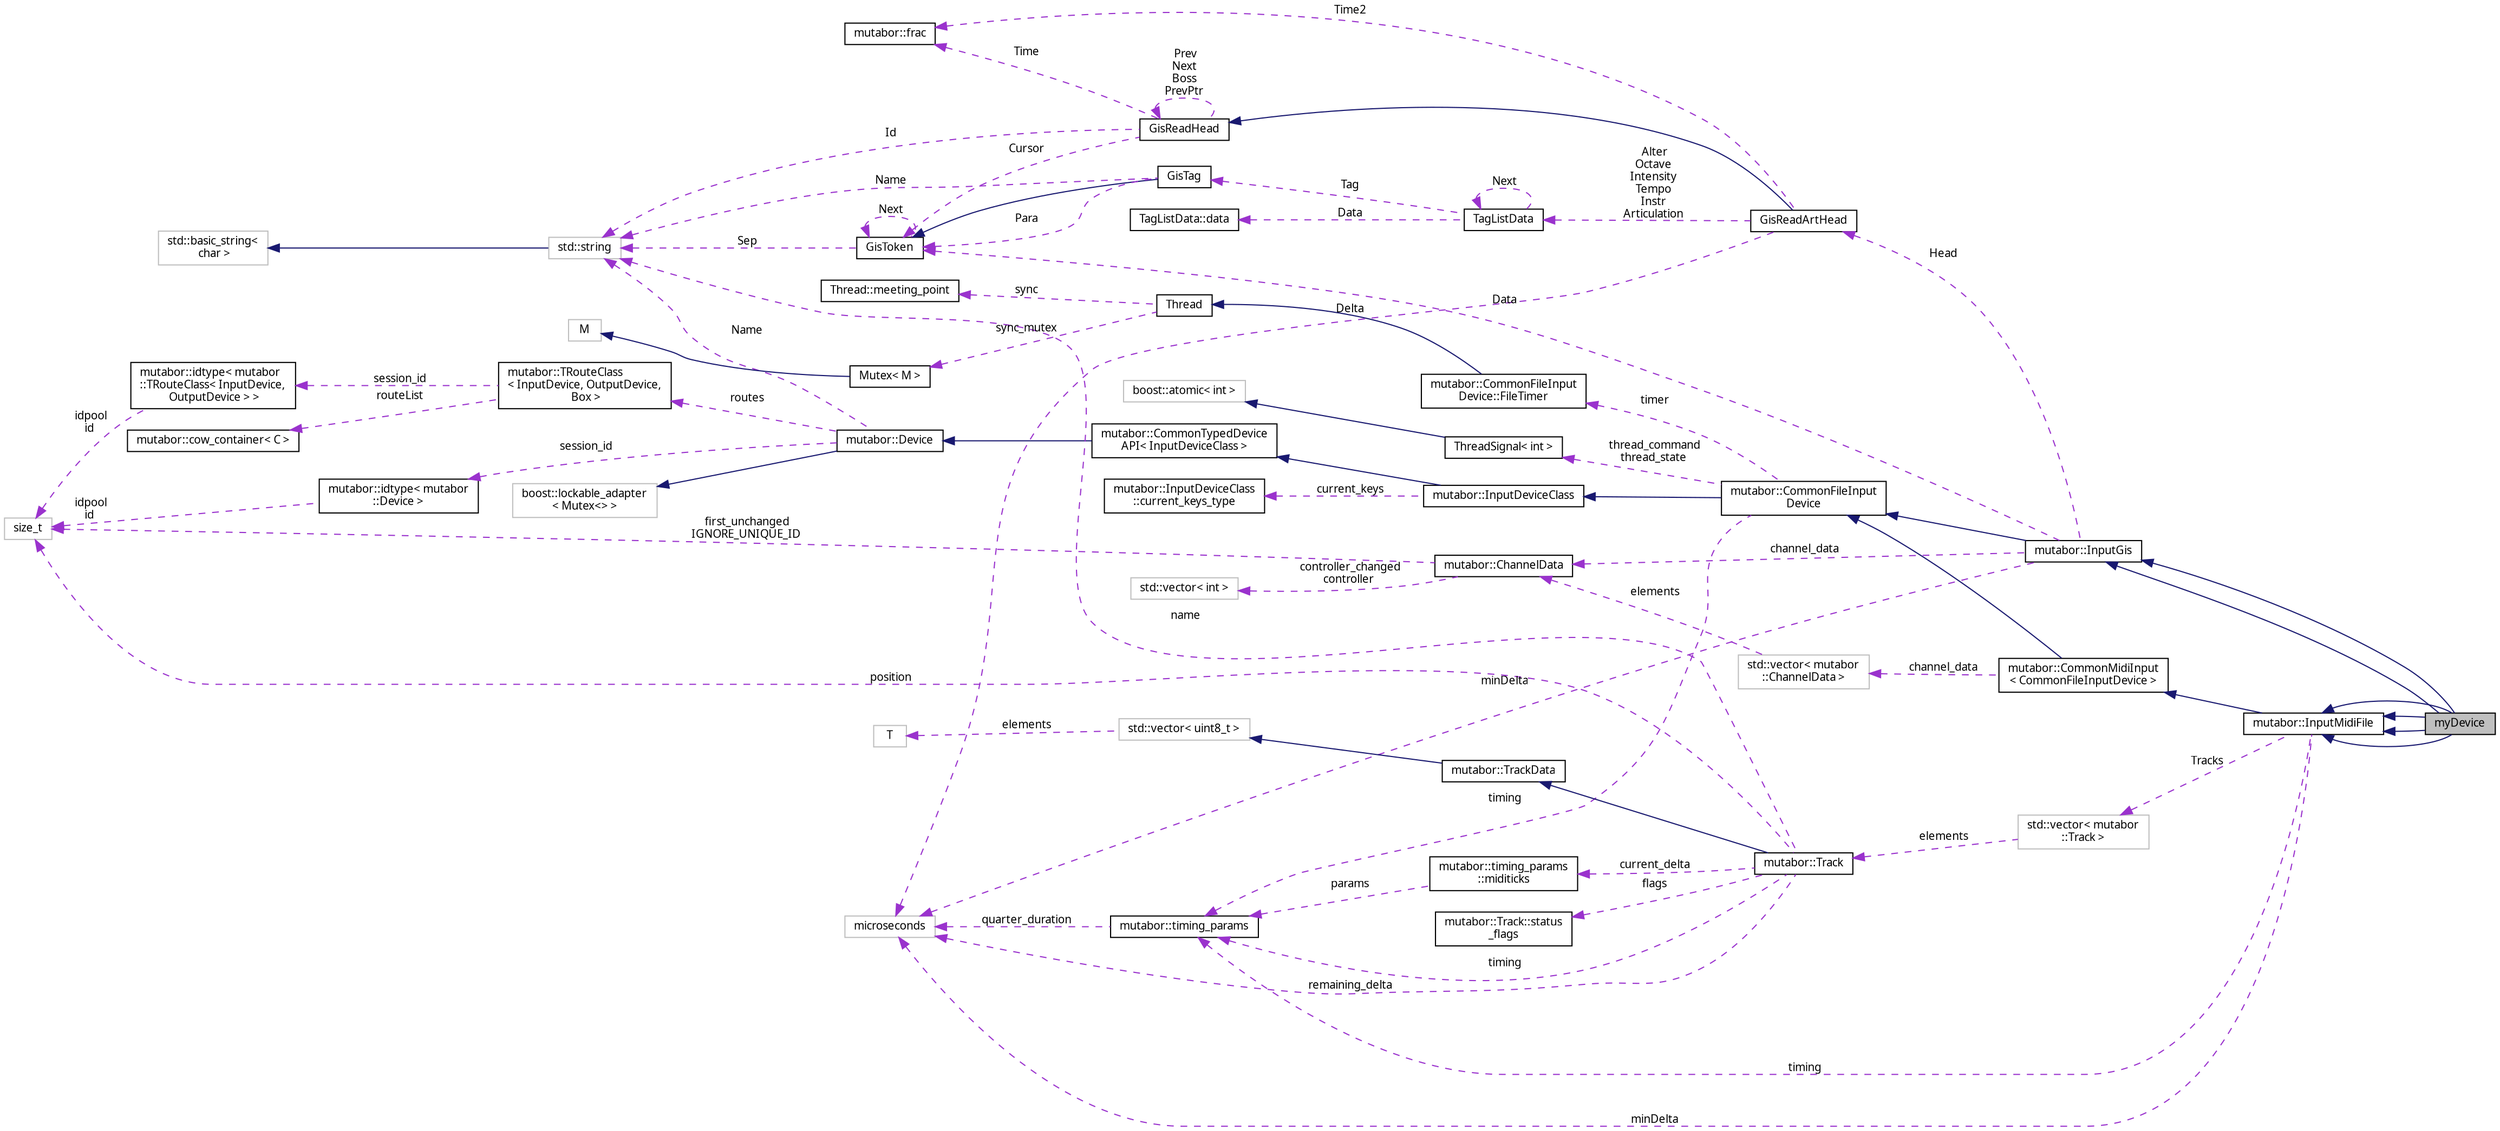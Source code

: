 digraph "myDevice"
{
  edge [fontname="Sans",fontsize="10",labelfontname="Sans",labelfontsize="10"];
  node [fontname="Sans",fontsize="10",shape=record];
  rankdir="LR";
  Node9 [label="myDevice",height=0.2,width=0.4,color="black", fillcolor="grey75", style="filled", fontcolor="black"];
  Node10 -> Node9 [dir="back",color="midnightblue",fontsize="10",style="solid",fontname="Sans"];
  Node10 [label="mutabor::InputMidiFile",height=0.2,width=0.4,color="black", fillcolor="white", style="filled",URL="$d6/d12/classmutabor_1_1InputMidiFile.html"];
  Node11 -> Node10 [dir="back",color="midnightblue",fontsize="10",style="solid",fontname="Sans"];
  Node11 [label="mutabor::CommonMidiInput\l\< CommonFileInputDevice \>",height=0.2,width=0.4,color="black", fillcolor="white", style="filled",URL="$dc/d51/classmutabor_1_1CommonMidiInput.html"];
  Node12 -> Node11 [dir="back",color="midnightblue",fontsize="10",style="solid",fontname="Sans"];
  Node12 [label="mutabor::CommonFileInput\lDevice",height=0.2,width=0.4,color="black", fillcolor="white", style="filled",URL="$dd/d3c/classmutabor_1_1CommonFileInputDevice.html"];
  Node13 -> Node12 [dir="back",color="midnightblue",fontsize="10",style="solid",fontname="Sans"];
  Node13 [label="mutabor::InputDeviceClass",height=0.2,width=0.4,color="black", fillcolor="white", style="filled",URL="$d4/d18/classmutabor_1_1InputDeviceClass.html"];
  Node14 -> Node13 [dir="back",color="midnightblue",fontsize="10",style="solid",fontname="Sans"];
  Node14 [label="mutabor::CommonTypedDevice\lAPI\< InputDeviceClass \>",height=0.2,width=0.4,color="black", fillcolor="white", style="filled",URL="$d9/dbf/classmutabor_1_1CommonTypedDeviceAPI.html"];
  Node15 -> Node14 [dir="back",color="midnightblue",fontsize="10",style="solid",fontname="Sans"];
  Node15 [label="mutabor::Device",height=0.2,width=0.4,color="black", fillcolor="white", style="filled",URL="$db/db4/classmutabor_1_1Device.html"];
  Node16 -> Node15 [dir="back",color="midnightblue",fontsize="10",style="solid",fontname="Sans"];
  Node16 [label="boost::lockable_adapter\l\< Mutex\<\> \>",height=0.2,width=0.4,color="grey75", fillcolor="white", style="filled"];
  Node17 -> Node15 [dir="back",color="darkorchid3",fontsize="10",style="dashed",label=" routes" ,fontname="Sans"];
  Node17 [label="mutabor::TRouteClass\l\< InputDevice, OutputDevice,\l Box \>",height=0.2,width=0.4,color="black", fillcolor="white", style="filled",URL="$db/d05/classmutabor_1_1TRouteClass.html"];
  Node18 -> Node17 [dir="back",color="darkorchid3",fontsize="10",style="dashed",label=" routeList" ,fontname="Sans"];
  Node18 [label="mutabor::cow_container\< C \>",height=0.2,width=0.4,color="black", fillcolor="white", style="filled",URL="$df/d40/classmutabor_1_1cow__container.html"];
  Node19 -> Node17 [dir="back",color="darkorchid3",fontsize="10",style="dashed",label=" session_id" ,fontname="Sans"];
  Node19 [label="mutabor::idtype\< mutabor\l::TRouteClass\< InputDevice,\l OutputDevice \> \>",height=0.2,width=0.4,color="black", fillcolor="white", style="filled",URL="$d7/dce/classmutabor_1_1idtype.html"];
  Node20 -> Node19 [dir="back",color="darkorchid3",fontsize="10",style="dashed",label=" idpool\nid" ,fontname="Sans"];
  Node20 [label="size_t",height=0.2,width=0.4,color="grey75", fillcolor="white", style="filled"];
  Node21 -> Node15 [dir="back",color="darkorchid3",fontsize="10",style="dashed",label=" Name" ,fontname="Sans"];
  Node21 [label="std::string",height=0.2,width=0.4,color="grey75", fillcolor="white", style="filled",tooltip="STL class. "];
  Node22 -> Node21 [dir="back",color="midnightblue",fontsize="10",style="solid",fontname="Sans"];
  Node22 [label="std::basic_string\<\l char \>",height=0.2,width=0.4,color="grey75", fillcolor="white", style="filled",tooltip="STL class. "];
  Node23 -> Node15 [dir="back",color="darkorchid3",fontsize="10",style="dashed",label=" session_id" ,fontname="Sans"];
  Node23 [label="mutabor::idtype\< mutabor\l::Device \>",height=0.2,width=0.4,color="black", fillcolor="white", style="filled",URL="$d7/dce/classmutabor_1_1idtype.html"];
  Node20 -> Node23 [dir="back",color="darkorchid3",fontsize="10",style="dashed",label=" idpool\nid" ,fontname="Sans"];
  Node24 -> Node13 [dir="back",color="darkorchid3",fontsize="10",style="dashed",label=" current_keys" ,fontname="Sans"];
  Node24 [label="mutabor::InputDeviceClass\l::current_keys_type",height=0.2,width=0.4,color="black", fillcolor="white", style="filled",URL="$dc/d50/structmutabor_1_1InputDeviceClass_1_1current__keys__type.html"];
  Node25 -> Node12 [dir="back",color="darkorchid3",fontsize="10",style="dashed",label=" timer" ,fontname="Sans"];
  Node25 [label="mutabor::CommonFileInput\lDevice::FileTimer",height=0.2,width=0.4,color="black", fillcolor="white", style="filled",URL="$d5/db9/classmutabor_1_1CommonFileInputDevice_1_1FileTimer.html"];
  Node26 -> Node25 [dir="back",color="midnightblue",fontsize="10",style="solid",fontname="Sans"];
  Node26 [label="Thread",height=0.2,width=0.4,color="black", fillcolor="white", style="filled",URL="$d0/d51/classThread.html"];
  Node27 -> Node26 [dir="back",color="darkorchid3",fontsize="10",style="dashed",label=" sync_mutex" ,fontname="Sans"];
  Node27 [label="Mutex\< M \>",height=0.2,width=0.4,color="black", fillcolor="white", style="filled",URL="$dd/db9/classMutex.html"];
  Node28 -> Node27 [dir="back",color="midnightblue",fontsize="10",style="solid",fontname="Sans"];
  Node28 [label="M",height=0.2,width=0.4,color="grey75", fillcolor="white", style="filled"];
  Node29 -> Node26 [dir="back",color="darkorchid3",fontsize="10",style="dashed",label=" sync" ,fontname="Sans"];
  Node29 [label="Thread::meeting_point",height=0.2,width=0.4,color="black", fillcolor="white", style="filled",URL="$dd/da9/classThread_1_1meeting__point.html"];
  Node30 -> Node12 [dir="back",color="darkorchid3",fontsize="10",style="dashed",label=" timing" ,fontname="Sans"];
  Node30 [label="mutabor::timing_params",height=0.2,width=0.4,color="black", fillcolor="white", style="filled",URL="$d9/de0/classmutabor_1_1timing__params.html",tooltip="A class for managing time calculations. "];
  Node31 -> Node30 [dir="back",color="darkorchid3",fontsize="10",style="dashed",label=" quarter_duration" ,fontname="Sans"];
  Node31 [label="microseconds",height=0.2,width=0.4,color="grey75", fillcolor="white", style="filled"];
  Node32 -> Node12 [dir="back",color="darkorchid3",fontsize="10",style="dashed",label=" thread_command\nthread_state" ,fontname="Sans"];
  Node32 [label="ThreadSignal\< int \>",height=0.2,width=0.4,color="black", fillcolor="white", style="filled",URL="$de/d5e/classThreadSignal.html"];
  Node33 -> Node32 [dir="back",color="midnightblue",fontsize="10",style="solid",fontname="Sans"];
  Node33 [label="boost::atomic\< int  \>",height=0.2,width=0.4,color="grey75", fillcolor="white", style="filled"];
  Node34 -> Node11 [dir="back",color="darkorchid3",fontsize="10",style="dashed",label=" channel_data" ,fontname="Sans"];
  Node34 [label="std::vector\< mutabor\l::ChannelData \>",height=0.2,width=0.4,color="grey75", fillcolor="white", style="filled"];
  Node35 -> Node34 [dir="back",color="darkorchid3",fontsize="10",style="dashed",label=" elements" ,fontname="Sans"];
  Node35 [label="mutabor::ChannelData",height=0.2,width=0.4,color="black", fillcolor="white", style="filled",URL="$d4/d4a/classmutabor_1_1ChannelData.html"];
  Node36 -> Node35 [dir="back",color="darkorchid3",fontsize="10",style="dashed",label=" controller_changed\ncontroller" ,fontname="Sans"];
  Node36 [label="std::vector\< int \>",height=0.2,width=0.4,color="grey75", fillcolor="white", style="filled"];
  Node20 -> Node35 [dir="back",color="darkorchid3",fontsize="10",style="dashed",label=" first_unchanged\nIGNORE_UNIQUE_ID" ,fontname="Sans"];
  Node30 -> Node10 [dir="back",color="darkorchid3",fontsize="10",style="dashed",label=" timing" ,fontname="Sans"];
  Node37 -> Node10 [dir="back",color="darkorchid3",fontsize="10",style="dashed",label=" Tracks" ,fontname="Sans"];
  Node37 [label="std::vector\< mutabor\l::Track \>",height=0.2,width=0.4,color="grey75", fillcolor="white", style="filled"];
  Node38 -> Node37 [dir="back",color="darkorchid3",fontsize="10",style="dashed",label=" elements" ,fontname="Sans"];
  Node38 [label="mutabor::Track",height=0.2,width=0.4,color="black", fillcolor="white", style="filled",URL="$dd/dbe/classmutabor_1_1Track.html"];
  Node39 -> Node38 [dir="back",color="midnightblue",fontsize="10",style="solid",fontname="Sans"];
  Node39 [label="mutabor::TrackData",height=0.2,width=0.4,color="black", fillcolor="white", style="filled",URL="$d2/dec/classmutabor_1_1TrackData.html"];
  Node40 -> Node39 [dir="back",color="midnightblue",fontsize="10",style="solid",fontname="Sans"];
  Node40 [label="std::vector\< uint8_t \>",height=0.2,width=0.4,color="grey75", fillcolor="white", style="filled",tooltip="STL class. "];
  Node41 -> Node40 [dir="back",color="darkorchid3",fontsize="10",style="dashed",label=" elements" ,fontname="Sans"];
  Node41 [label="T",height=0.2,width=0.4,color="grey75", fillcolor="white", style="filled"];
  Node42 -> Node38 [dir="back",color="darkorchid3",fontsize="10",style="dashed",label=" flags" ,fontname="Sans"];
  Node42 [label="mutabor::Track::status\l_flags",height=0.2,width=0.4,color="black", fillcolor="white", style="filled",URL="$db/d57/structmutabor_1_1Track_1_1status__flags.html"];
  Node30 -> Node38 [dir="back",color="darkorchid3",fontsize="10",style="dashed",label=" timing" ,fontname="Sans"];
  Node21 -> Node38 [dir="back",color="darkorchid3",fontsize="10",style="dashed",label=" name" ,fontname="Sans"];
  Node31 -> Node38 [dir="back",color="darkorchid3",fontsize="10",style="dashed",label=" remaining_delta" ,fontname="Sans"];
  Node20 -> Node38 [dir="back",color="darkorchid3",fontsize="10",style="dashed",label=" position" ,fontname="Sans"];
  Node43 -> Node38 [dir="back",color="darkorchid3",fontsize="10",style="dashed",label=" current_delta" ,fontname="Sans"];
  Node43 [label="mutabor::timing_params\l::miditicks",height=0.2,width=0.4,color="black", fillcolor="white", style="filled",URL="$db/de1/classmutabor_1_1timing__params_1_1miditicks.html"];
  Node30 -> Node43 [dir="back",color="darkorchid3",fontsize="10",style="dashed",label=" params" ,fontname="Sans"];
  Node31 -> Node10 [dir="back",color="darkorchid3",fontsize="10",style="dashed",label=" minDelta" ,fontname="Sans"];
  Node10 -> Node9 [dir="back",color="midnightblue",fontsize="10",style="solid",fontname="Sans"];
  Node10 -> Node9 [dir="back",color="midnightblue",fontsize="10",style="solid",fontname="Sans"];
  Node10 -> Node9 [dir="back",color="midnightblue",fontsize="10",style="solid",fontname="Sans"];
  Node44 -> Node9 [dir="back",color="midnightblue",fontsize="10",style="solid",fontname="Sans"];
  Node44 [label="mutabor::InputGis",height=0.2,width=0.4,color="black", fillcolor="white", style="filled",URL="$dc/da1/classmutabor_1_1InputGis.html"];
  Node12 -> Node44 [dir="back",color="midnightblue",fontsize="10",style="solid",fontname="Sans"];
  Node35 -> Node44 [dir="back",color="darkorchid3",fontsize="10",style="dashed",label=" channel_data" ,fontname="Sans"];
  Node45 -> Node44 [dir="back",color="darkorchid3",fontsize="10",style="dashed",label=" Data" ,fontname="Sans"];
  Node45 [label="GisToken",height=0.2,width=0.4,color="black", fillcolor="white", style="filled",URL="$d2/db7/classGisToken.html"];
  Node21 -> Node45 [dir="back",color="darkorchid3",fontsize="10",style="dashed",label=" Sep" ,fontname="Sans"];
  Node45 -> Node45 [dir="back",color="darkorchid3",fontsize="10",style="dashed",label=" Next" ,fontname="Sans"];
  Node46 -> Node44 [dir="back",color="darkorchid3",fontsize="10",style="dashed",label=" Head" ,fontname="Sans"];
  Node46 [label="GisReadArtHead",height=0.2,width=0.4,color="black", fillcolor="white", style="filled",URL="$d4/d4c/classGisReadArtHead.html"];
  Node47 -> Node46 [dir="back",color="midnightblue",fontsize="10",style="solid",fontname="Sans"];
  Node47 [label="GisReadHead",height=0.2,width=0.4,color="black", fillcolor="white", style="filled",URL="$d9/d81/classGisReadHead.html"];
  Node47 -> Node47 [dir="back",color="darkorchid3",fontsize="10",style="dashed",label=" Prev\nNext\nBoss\nPrevPtr" ,fontname="Sans"];
  Node21 -> Node47 [dir="back",color="darkorchid3",fontsize="10",style="dashed",label=" Id" ,fontname="Sans"];
  Node45 -> Node47 [dir="back",color="darkorchid3",fontsize="10",style="dashed",label=" Cursor" ,fontname="Sans"];
  Node48 -> Node47 [dir="back",color="darkorchid3",fontsize="10",style="dashed",label=" Time" ,fontname="Sans"];
  Node48 [label="mutabor::frac",height=0.2,width=0.4,color="black", fillcolor="white", style="filled",URL="$d9/ded/classmutabor_1_1frac.html"];
  Node49 -> Node46 [dir="back",color="darkorchid3",fontsize="10",style="dashed",label=" Alter\nOctave\nIntensity\nTempo\nInstr\nArticulation" ,fontname="Sans"];
  Node49 [label="TagListData",height=0.2,width=0.4,color="black", fillcolor="white", style="filled",URL="$d5/d11/structTagListData.html"];
  Node49 -> Node49 [dir="back",color="darkorchid3",fontsize="10",style="dashed",label=" Next" ,fontname="Sans"];
  Node50 -> Node49 [dir="back",color="darkorchid3",fontsize="10",style="dashed",label=" Data" ,fontname="Sans"];
  Node50 [label="TagListData::data",height=0.2,width=0.4,color="black", fillcolor="white", style="filled",URL="$de/d04/unionTagListData_1_1data.html"];
  Node51 -> Node49 [dir="back",color="darkorchid3",fontsize="10",style="dashed",label=" Tag" ,fontname="Sans"];
  Node51 [label="GisTag",height=0.2,width=0.4,color="black", fillcolor="white", style="filled",URL="$d2/d39/classGisTag.html"];
  Node45 -> Node51 [dir="back",color="midnightblue",fontsize="10",style="solid",fontname="Sans"];
  Node21 -> Node51 [dir="back",color="darkorchid3",fontsize="10",style="dashed",label=" Name" ,fontname="Sans"];
  Node45 -> Node51 [dir="back",color="darkorchid3",fontsize="10",style="dashed",label=" Para" ,fontname="Sans"];
  Node31 -> Node46 [dir="back",color="darkorchid3",fontsize="10",style="dashed",label=" Delta" ,fontname="Sans"];
  Node48 -> Node46 [dir="back",color="darkorchid3",fontsize="10",style="dashed",label=" Time2" ,fontname="Sans"];
  Node31 -> Node44 [dir="back",color="darkorchid3",fontsize="10",style="dashed",label=" minDelta" ,fontname="Sans"];
  Node44 -> Node9 [dir="back",color="midnightblue",fontsize="10",style="solid",fontname="Sans"];
}
